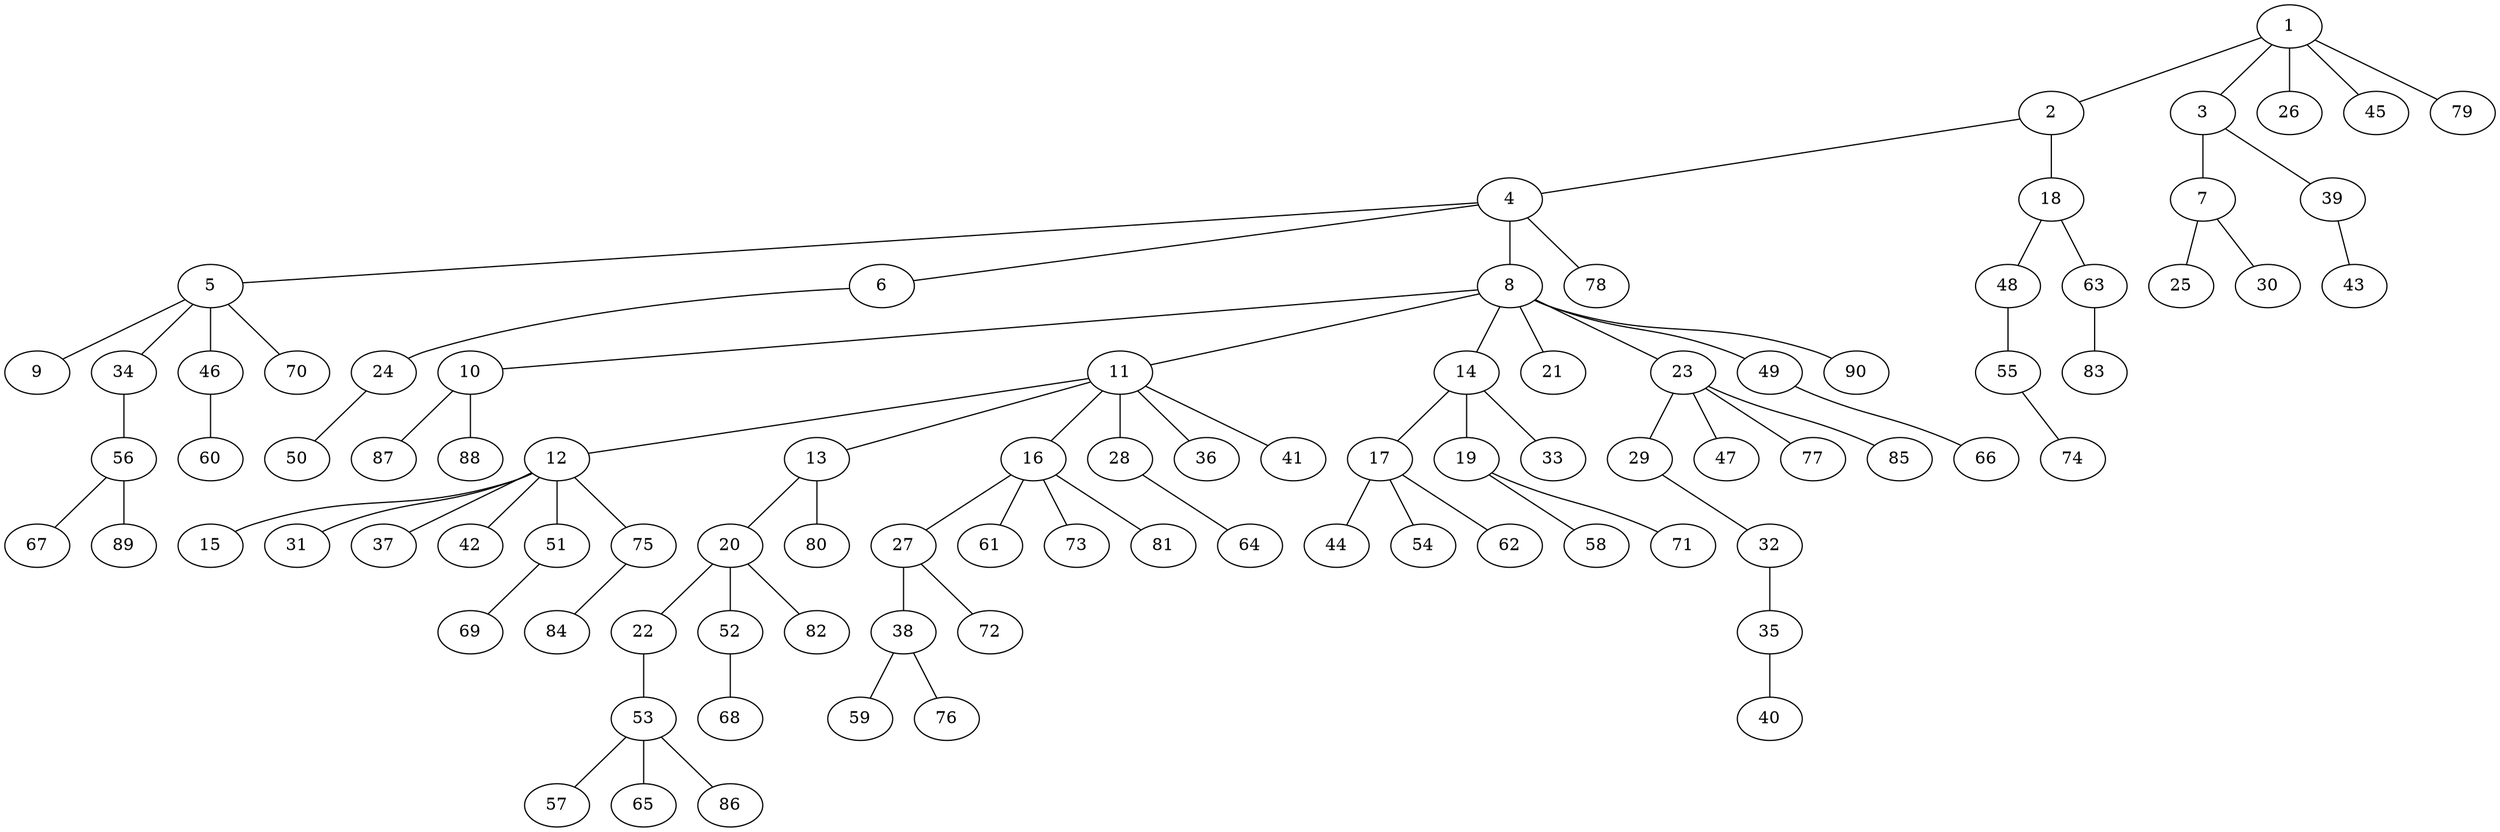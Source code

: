 graph graphname {1--2
1--3
1--26
1--45
1--79
2--4
2--18
3--7
3--39
4--5
4--6
4--8
4--78
5--9
5--34
5--46
5--70
6--24
7--25
7--30
8--10
8--11
8--14
8--21
8--23
8--49
8--90
10--87
10--88
11--12
11--13
11--16
11--28
11--36
11--41
12--15
12--31
12--37
12--42
12--51
12--75
13--20
13--80
14--17
14--19
14--33
16--27
16--61
16--73
16--81
17--44
17--54
17--62
18--48
18--63
19--58
19--71
20--22
20--52
20--82
22--53
23--29
23--47
23--77
23--85
24--50
27--38
27--72
28--64
29--32
32--35
34--56
35--40
38--59
38--76
39--43
46--60
48--55
49--66
51--69
52--68
53--57
53--65
53--86
55--74
56--67
56--89
63--83
75--84
}